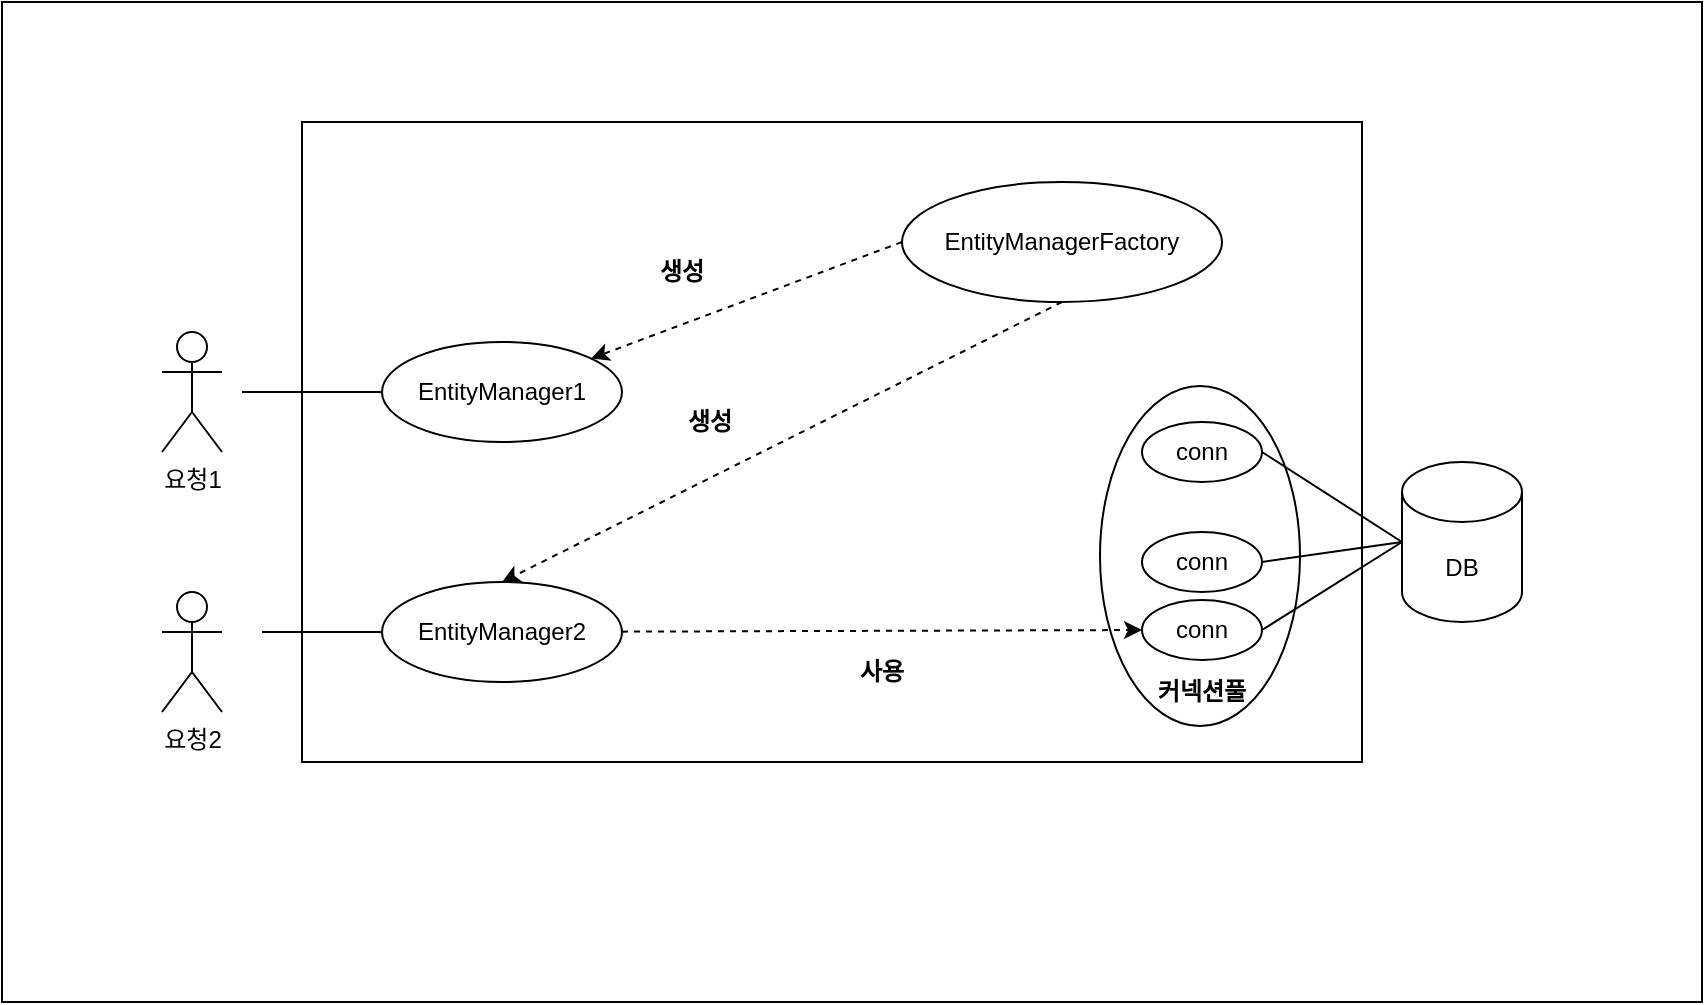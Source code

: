 <mxfile version="20.2.2" type="github"><diagram id="bgkTdPd3_wY8QiKS0f6z" name="Page-1"><mxGraphModel dx="1234" dy="680" grid="1" gridSize="10" guides="1" tooltips="1" connect="1" arrows="1" fold="1" page="1" pageScale="1" pageWidth="827" pageHeight="1169" math="0" shadow="0"><root><mxCell id="0"/><mxCell id="1" parent="0"/><mxCell id="vhILR7ybMfSj_ZnFe8I7-25" value="" style="rounded=0;whiteSpace=wrap;html=1;" parent="1" vertex="1"><mxGeometry x="30" y="100" width="850" height="500" as="geometry"/></mxCell><mxCell id="Gv27nqcQkj3vcq_noJxO-5" value="" style="rounded=0;whiteSpace=wrap;html=1;" parent="1" vertex="1"><mxGeometry x="180" y="160" width="530" height="320" as="geometry"/></mxCell><mxCell id="vhILR7ybMfSj_ZnFe8I7-5" style="rounded=0;orthogonalLoop=1;jettySize=auto;html=1;exitX=0;exitY=0.5;exitDx=0;exitDy=0;dashed=1;" parent="1" source="vhILR7ybMfSj_ZnFe8I7-2" target="vhILR7ybMfSj_ZnFe8I7-3" edge="1"><mxGeometry relative="1" as="geometry"/></mxCell><mxCell id="vhILR7ybMfSj_ZnFe8I7-8" style="rounded=0;orthogonalLoop=1;jettySize=auto;html=1;exitX=0.5;exitY=1;exitDx=0;exitDy=0;entryX=0.5;entryY=0;entryDx=0;entryDy=0;dashed=1;" parent="1" source="vhILR7ybMfSj_ZnFe8I7-2" target="vhILR7ybMfSj_ZnFe8I7-4" edge="1"><mxGeometry relative="1" as="geometry"/></mxCell><mxCell id="vhILR7ybMfSj_ZnFe8I7-2" value="EntityManagerFactory" style="ellipse;whiteSpace=wrap;html=1;" parent="1" vertex="1"><mxGeometry x="480" y="190" width="160" height="60" as="geometry"/></mxCell><mxCell id="vhILR7ybMfSj_ZnFe8I7-20" style="edgeStyle=none;rounded=0;orthogonalLoop=1;jettySize=auto;html=1;endArrow=none;endFill=0;" parent="1" source="vhILR7ybMfSj_ZnFe8I7-3" edge="1"><mxGeometry relative="1" as="geometry"><mxPoint x="150" y="295" as="targetPoint"/></mxGeometry></mxCell><mxCell id="vhILR7ybMfSj_ZnFe8I7-3" value="EntityManager1" style="ellipse;whiteSpace=wrap;html=1;" parent="1" vertex="1"><mxGeometry x="220" y="270" width="120" height="50" as="geometry"/></mxCell><mxCell id="vhILR7ybMfSj_ZnFe8I7-21" style="edgeStyle=none;rounded=0;orthogonalLoop=1;jettySize=auto;html=1;exitX=0;exitY=0.5;exitDx=0;exitDy=0;endArrow=none;endFill=0;" parent="1" source="vhILR7ybMfSj_ZnFe8I7-4" edge="1"><mxGeometry relative="1" as="geometry"><mxPoint x="160" y="415" as="targetPoint"/></mxGeometry></mxCell><mxCell id="vhILR7ybMfSj_ZnFe8I7-4" value="EntityManager2" style="ellipse;whiteSpace=wrap;html=1;" parent="1" vertex="1"><mxGeometry x="220" y="390" width="120" height="50" as="geometry"/></mxCell><mxCell id="vhILR7ybMfSj_ZnFe8I7-9" value="" style="ellipse;whiteSpace=wrap;html=1;" parent="1" vertex="1"><mxGeometry x="579" y="292" width="100" height="170" as="geometry"/></mxCell><mxCell id="vhILR7ybMfSj_ZnFe8I7-27" style="edgeStyle=none;rounded=0;orthogonalLoop=1;jettySize=auto;html=1;exitX=1;exitY=0.5;exitDx=0;exitDy=0;entryX=0;entryY=0.5;entryDx=0;entryDy=0;entryPerimeter=0;endArrow=none;endFill=0;" parent="1" source="vhILR7ybMfSj_ZnFe8I7-10" target="vhILR7ybMfSj_ZnFe8I7-26" edge="1"><mxGeometry relative="1" as="geometry"/></mxCell><mxCell id="vhILR7ybMfSj_ZnFe8I7-10" value="conn" style="ellipse;whiteSpace=wrap;html=1;" parent="1" vertex="1"><mxGeometry x="600" y="310" width="60" height="30" as="geometry"/></mxCell><mxCell id="vhILR7ybMfSj_ZnFe8I7-28" style="edgeStyle=none;rounded=0;orthogonalLoop=1;jettySize=auto;html=1;exitX=1;exitY=0.5;exitDx=0;exitDy=0;endArrow=none;endFill=0;" parent="1" source="vhILR7ybMfSj_ZnFe8I7-12" edge="1"><mxGeometry relative="1" as="geometry"><mxPoint x="730" y="370" as="targetPoint"/></mxGeometry></mxCell><mxCell id="vhILR7ybMfSj_ZnFe8I7-12" value="conn" style="ellipse;whiteSpace=wrap;html=1;" parent="1" vertex="1"><mxGeometry x="600" y="365" width="60" height="30" as="geometry"/></mxCell><mxCell id="vhILR7ybMfSj_ZnFe8I7-29" style="edgeStyle=none;rounded=0;orthogonalLoop=1;jettySize=auto;html=1;exitX=1;exitY=0.5;exitDx=0;exitDy=0;endArrow=none;endFill=0;" parent="1" source="vhILR7ybMfSj_ZnFe8I7-13" edge="1"><mxGeometry relative="1" as="geometry"><mxPoint x="730" y="370" as="targetPoint"/></mxGeometry></mxCell><mxCell id="vhILR7ybMfSj_ZnFe8I7-13" value="conn" style="ellipse;whiteSpace=wrap;html=1;" parent="1" vertex="1"><mxGeometry x="600" y="399" width="60" height="30" as="geometry"/></mxCell><mxCell id="vhILR7ybMfSj_ZnFe8I7-15" value="요청1" style="shape=umlActor;verticalLabelPosition=bottom;verticalAlign=top;html=1;outlineConnect=0;" parent="1" vertex="1"><mxGeometry x="110" y="265" width="30" height="60" as="geometry"/></mxCell><mxCell id="vhILR7ybMfSj_ZnFe8I7-16" value="요청2" style="shape=umlActor;verticalLabelPosition=bottom;verticalAlign=top;html=1;outlineConnect=0;" parent="1" vertex="1"><mxGeometry x="110" y="395" width="30" height="60" as="geometry"/></mxCell><mxCell id="vhILR7ybMfSj_ZnFe8I7-22" value="&lt;b&gt;생성&lt;/b&gt;" style="text;html=1;strokeColor=none;fillColor=none;align=center;verticalAlign=middle;whiteSpace=wrap;rounded=0;" parent="1" vertex="1"><mxGeometry x="340" y="220" width="60" height="30" as="geometry"/></mxCell><mxCell id="vhILR7ybMfSj_ZnFe8I7-23" value="&lt;b&gt;생성&lt;/b&gt;" style="text;html=1;strokeColor=none;fillColor=none;align=center;verticalAlign=middle;whiteSpace=wrap;rounded=0;" parent="1" vertex="1"><mxGeometry x="354" y="295" width="60" height="30" as="geometry"/></mxCell><mxCell id="vhILR7ybMfSj_ZnFe8I7-24" value="&lt;b&gt;사용&lt;/b&gt;" style="text;html=1;strokeColor=none;fillColor=none;align=center;verticalAlign=middle;whiteSpace=wrap;rounded=0;" parent="1" vertex="1"><mxGeometry x="440" y="420" width="60" height="30" as="geometry"/></mxCell><mxCell id="vhILR7ybMfSj_ZnFe8I7-26" value="DB" style="shape=cylinder3;whiteSpace=wrap;html=1;boundedLbl=1;backgroundOutline=1;size=15;" parent="1" vertex="1"><mxGeometry x="730" y="330" width="60" height="80" as="geometry"/></mxCell><mxCell id="vhILR7ybMfSj_ZnFe8I7-14" style="edgeStyle=none;rounded=0;orthogonalLoop=1;jettySize=auto;html=1;dashed=1;entryX=0;entryY=0.5;entryDx=0;entryDy=0;" parent="1" source="vhILR7ybMfSj_ZnFe8I7-4" target="vhILR7ybMfSj_ZnFe8I7-13" edge="1"><mxGeometry relative="1" as="geometry"/></mxCell><mxCell id="vhILR7ybMfSj_ZnFe8I7-30" value="&lt;b&gt;커넥션풀&lt;/b&gt;" style="text;html=1;strokeColor=none;fillColor=none;align=center;verticalAlign=middle;whiteSpace=wrap;rounded=0;" parent="1" vertex="1"><mxGeometry x="600" y="430" width="60" height="30" as="geometry"/></mxCell></root></mxGraphModel></diagram></mxfile>